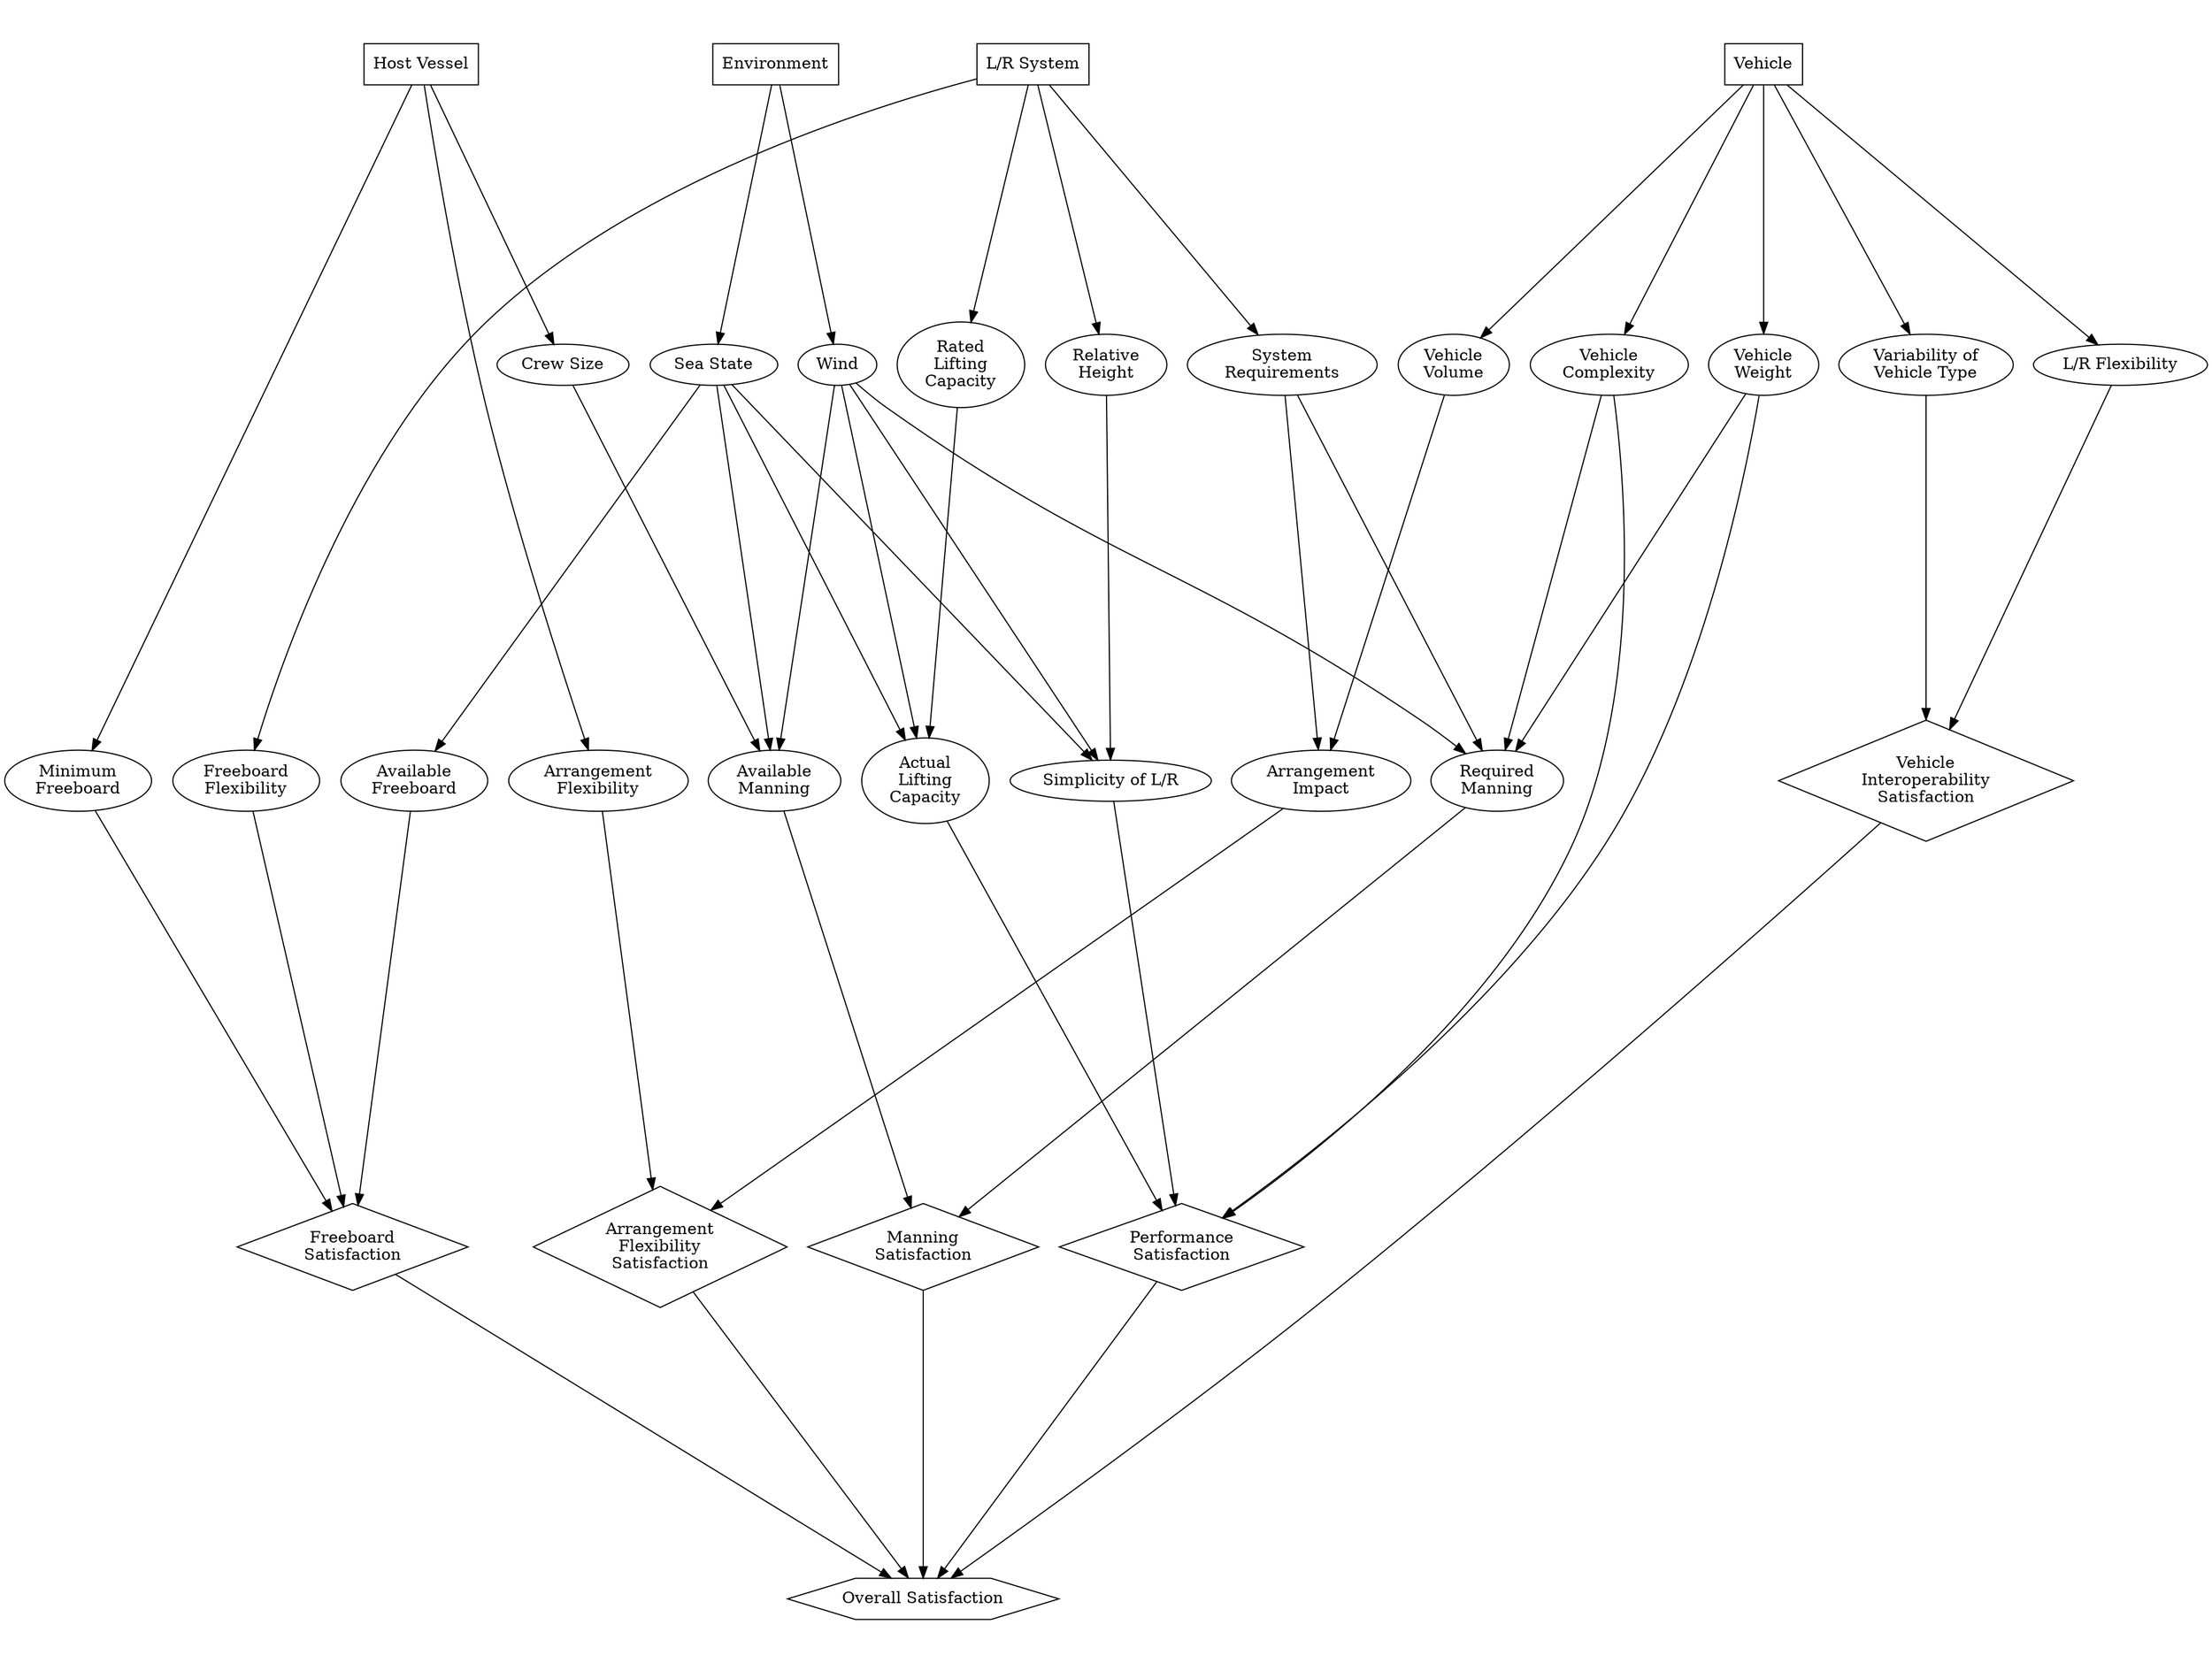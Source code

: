 // Launch and Recovery Infulence Diagram
digraph {
	ratio=0.75
	host [label="Host Vessel" shape=box]
	vehicle [label=Vehicle shape=box]
	system [label="L/R System" shape=box]
	env [label=Environment shape=box]
	fbd_min [label="Minimum\nFreeboard"]
	size_crew [label="Crew Size"]
	arr_flex [label="Arrangement\nFlexibility"]
	man_avail [label="Available\nManning"]
	vol [label="Vehicle\nVolume"]
	weight [label="Vehicle\nWeight"]
	var [label="Variability of\nVehicle Type"]
	flex [label="L/R Flexibility"]
	cmplx [label="Vehicle\nComplexity"]
	sys_req [label="System\nRequirements"]
	imp [label="Arrangement\nImpact"]
	man_req [label="Required\nManning"]
	fbd_flex [label="Freeboard\nFlexibility"]
	rel_height [label="Relative\nHeight"]
	simplicity [label="Simplicity of L/R"]
	rated_cap [label="Rated\nLifting\nCapacity"]
	actual_cap [label="Actual\nLifting\nCapacity"]
	ss [label="Sea State"]
	wind [label=Wind]
	fbd_avail [label="Available\nFreeboard"]
	sat_a [label="Arrangement\nFlexibility\nSatisfaction" shape=diamond]
	sat_m [label="Manning\nSatisfaction" shape=diamond]
	sat_f [label="Freeboard\nSatisfaction" shape=diamond]
	sat_p [label="Performance\nSatisfaction" shape=diamond]
	sat_i [label="Vehicle\nInteroperability\nSatisfaction" shape=diamond]
	sat [label="Overall Satisfaction" shape=hexagon]
	host -> arr_flex
	host -> size_crew
	host -> fbd_min
	arr_flex -> sat_a
	size_crew -> man_avail
	man_avail -> sat_m
	fbd_min -> sat_f
	sat_a -> sat
	sat_m -> sat
	sat_f -> sat
	vehicle -> vol
	vehicle -> weight
	vehicle -> var
	vehicle -> flex
	vehicle -> cmplx
	vol -> imp
	weight -> man_req
	cmplx -> man_req
	imp -> sat_a
	man_req -> sat_m
	var -> sat_i
	flex -> sat_i
	weight -> sat_p
	cmplx -> sat_p
	sat_i -> sat
	sat_p -> sat
	system -> sys_req
	system -> fbd_flex
	system -> rel_height
	system -> rated_cap
	sys_req -> imp
	sys_req -> man_req
	rel_height -> simplicity
	rated_cap -> actual_cap
	fbd_flex -> sat_f
	simplicity -> sat_p
	actual_cap -> sat_p
	env -> ss
	env -> wind
	ss -> man_avail
	ss -> simplicity
	ss -> actual_cap
	ss -> fbd_avail
	wind -> man_avail
	wind -> man_req
	wind -> simplicity
	wind -> actual_cap
	fbd_avail -> sat_f
}
